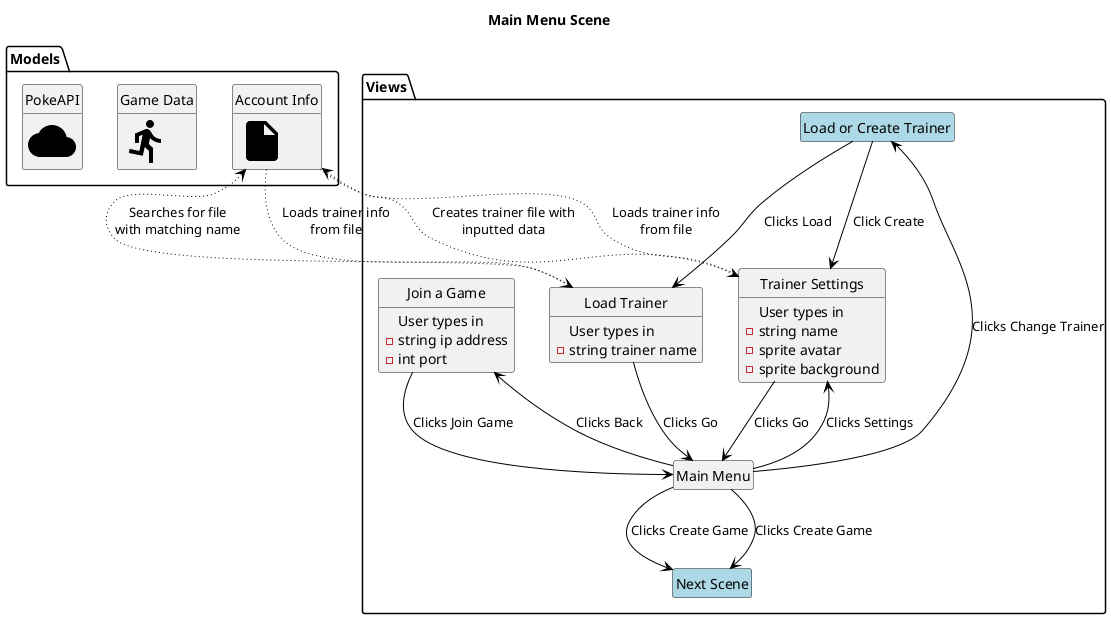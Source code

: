 @startuml "Main Menu Scene"
skinparam BackgroundColor white
skinparam ClassFontColor black
skinparam ArrowColor black
skinparam ArrowFontColor black
hide empty members
hide circle

!include <material/common>
!include <material/cloud>
!include <material/file>
!include <material/run>

title "Main Menu Scene"

package Models {
	class Accounts as "Account Info" {
    <$ma_file>
  }
	class Games as "Game Data" {
    <$ma_run>
  } 
	class PokeAPI {
    <$ma_cloud>
  }
}

package Views {
  ' hide LoadOrCreateTrainer
  class LoadOrCreateTrainer as "Load or Create Trainer" #LightBlue
  
  ' hide LoadTrainer
  class LoadTrainer as "Load Trainer" {
    User types in
    - string trainer name
  }
  
  ' hide TrainerSettings
  class TrainerSettings as "Trainer Settings" {
    User types in
    - string name
    - sprite avatar
    - sprite background 
  }

  ' hide MainMenu
  class MainMenu as "Main Menu"

  ' hide JoinGame
  class JoinGame as "Join a Game" {
    User types in
    - string ip address
    - int port
  }

  ' hide NextScene
  class NextScene as "Next Scene" #LightBlue

  LoadOrCreateTrainer --> LoadTrainer : Clicks Load
  LoadOrCreateTrainer --> TrainerSettings : Click Create
  LoadTrainer --> MainMenu : Clicks Go
  TrainerSettings --> MainMenu : Clicks Go
  TrainerSettings <-- MainMenu : Clicks Settings
  LoadOrCreateTrainer <-- MainMenu : Clicks Change Trainer
  JoinGame --> MainMenu : Clicks Join Game
  JoinGame <-- MainMenu : Clicks Back
  MainMenu --> NextScene : Clicks Create Game
  MainMenu --> NextScene : Clicks Create Game
}

Accounts <-[dotted]- LoadTrainer : Searches for file\nwith matching name
Accounts -[dotted]-> LoadTrainer : Loads trainer info\nfrom file

Accounts <-[dotted]- TrainerSettings : Creates trainer file with\ninputted data
Accounts -[dotted]-> TrainerSettings : Loads trainer info\nfrom file

@enduml
